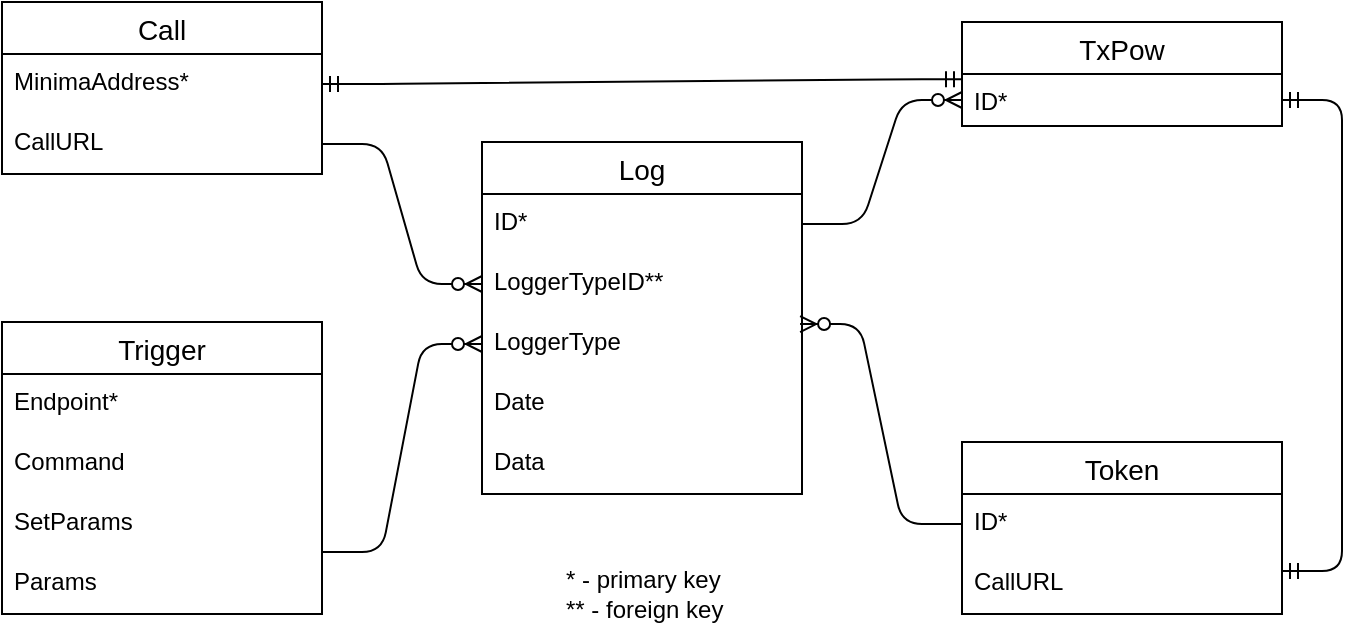 <mxfile version="14.6.12" type="device"><diagram id="R2lEEEUBdFMjLlhIrx00" name="Page-1"><mxGraphModel dx="1350" dy="774" grid="1" gridSize="10" guides="1" tooltips="1" connect="1" arrows="1" fold="1" page="1" pageScale="1" pageWidth="850" pageHeight="1100" math="0" shadow="0" extFonts="Permanent Marker^https://fonts.googleapis.com/css?family=Permanent+Marker"><root><mxCell id="0"/><mxCell id="1" parent="0"/><mxCell id="r5O9AVirWONn5pX_u45N-5" value="Log" style="swimlane;fontStyle=0;childLayout=stackLayout;horizontal=1;startSize=26;horizontalStack=0;resizeParent=1;resizeParentMax=0;resizeLast=0;collapsible=1;marginBottom=0;align=center;fontSize=14;" parent="1" vertex="1"><mxGeometry x="320" y="280" width="160" height="176" as="geometry"/></mxCell><mxCell id="r5O9AVirWONn5pX_u45N-6" value="ID*" style="text;strokeColor=none;fillColor=none;spacingLeft=4;spacingRight=4;overflow=hidden;rotatable=0;points=[[0,0.5],[1,0.5]];portConstraint=eastwest;fontSize=12;" parent="r5O9AVirWONn5pX_u45N-5" vertex="1"><mxGeometry y="26" width="160" height="30" as="geometry"/></mxCell><mxCell id="r5O9AVirWONn5pX_u45N-28" value="LoggerTypeID**" style="text;strokeColor=none;fillColor=none;spacingLeft=4;spacingRight=4;overflow=hidden;rotatable=0;points=[[0,0.5],[1,0.5]];portConstraint=eastwest;fontSize=12;" parent="r5O9AVirWONn5pX_u45N-5" vertex="1"><mxGeometry y="56" width="160" height="30" as="geometry"/></mxCell><mxCell id="r5O9AVirWONn5pX_u45N-27" value="LoggerType" style="text;strokeColor=none;fillColor=none;spacingLeft=4;spacingRight=4;overflow=hidden;rotatable=0;points=[[0,0.5],[1,0.5]];portConstraint=eastwest;fontSize=12;" parent="r5O9AVirWONn5pX_u45N-5" vertex="1"><mxGeometry y="86" width="160" height="30" as="geometry"/></mxCell><mxCell id="r5O9AVirWONn5pX_u45N-7" value="Date" style="text;strokeColor=none;fillColor=none;spacingLeft=4;spacingRight=4;overflow=hidden;rotatable=0;points=[[0,0.5],[1,0.5]];portConstraint=eastwest;fontSize=12;" parent="r5O9AVirWONn5pX_u45N-5" vertex="1"><mxGeometry y="116" width="160" height="30" as="geometry"/></mxCell><mxCell id="r5O9AVirWONn5pX_u45N-8" value="Data" style="text;strokeColor=none;fillColor=none;spacingLeft=4;spacingRight=4;overflow=hidden;rotatable=0;points=[[0,0.5],[1,0.5]];portConstraint=eastwest;fontSize=12;" parent="r5O9AVirWONn5pX_u45N-5" vertex="1"><mxGeometry y="146" width="160" height="30" as="geometry"/></mxCell><mxCell id="r5O9AVirWONn5pX_u45N-11" value="Trigger" style="swimlane;fontStyle=0;childLayout=stackLayout;horizontal=1;startSize=26;horizontalStack=0;resizeParent=1;resizeParentMax=0;resizeLast=0;collapsible=1;marginBottom=0;align=center;fontSize=14;" parent="1" vertex="1"><mxGeometry x="80" y="370" width="160" height="146" as="geometry"/></mxCell><mxCell id="r5O9AVirWONn5pX_u45N-13" value="Endpoint*" style="text;strokeColor=none;fillColor=none;spacingLeft=4;spacingRight=4;overflow=hidden;rotatable=0;points=[[0,0.5],[1,0.5]];portConstraint=eastwest;fontSize=12;" parent="r5O9AVirWONn5pX_u45N-11" vertex="1"><mxGeometry y="26" width="160" height="30" as="geometry"/></mxCell><mxCell id="r5O9AVirWONn5pX_u45N-14" value="Command" style="text;strokeColor=none;fillColor=none;spacingLeft=4;spacingRight=4;overflow=hidden;rotatable=0;points=[[0,0.5],[1,0.5]];portConstraint=eastwest;fontSize=12;" parent="r5O9AVirWONn5pX_u45N-11" vertex="1"><mxGeometry y="56" width="160" height="30" as="geometry"/></mxCell><mxCell id="GlgWZlA-6T_3bSgWpv3W-1" value="SetParams" style="text;strokeColor=none;fillColor=none;spacingLeft=4;spacingRight=4;overflow=hidden;rotatable=0;points=[[0,0.5],[1,0.5]];portConstraint=eastwest;fontSize=12;" parent="r5O9AVirWONn5pX_u45N-11" vertex="1"><mxGeometry y="86" width="160" height="30" as="geometry"/></mxCell><mxCell id="GlgWZlA-6T_3bSgWpv3W-10" value="Params" style="text;strokeColor=none;fillColor=none;spacingLeft=4;spacingRight=4;overflow=hidden;rotatable=0;points=[[0,0.5],[1,0.5]];portConstraint=eastwest;fontSize=12;" parent="r5O9AVirWONn5pX_u45N-11" vertex="1"><mxGeometry y="116" width="160" height="30" as="geometry"/></mxCell><mxCell id="r5O9AVirWONn5pX_u45N-29" value="Call" style="swimlane;fontStyle=0;childLayout=stackLayout;horizontal=1;startSize=26;horizontalStack=0;resizeParent=1;resizeParentMax=0;resizeLast=0;collapsible=1;marginBottom=0;align=center;fontSize=14;" parent="1" vertex="1"><mxGeometry x="80" y="210" width="160" height="86" as="geometry"/></mxCell><mxCell id="r5O9AVirWONn5pX_u45N-31" value="MinimaAddress*" style="text;strokeColor=none;fillColor=none;spacingLeft=4;spacingRight=4;overflow=hidden;rotatable=0;points=[[0,0.5],[1,0.5]];portConstraint=eastwest;fontSize=12;" parent="r5O9AVirWONn5pX_u45N-29" vertex="1"><mxGeometry y="26" width="160" height="30" as="geometry"/></mxCell><mxCell id="GlgWZlA-6T_3bSgWpv3W-14" value="CallURL" style="text;strokeColor=none;fillColor=none;spacingLeft=4;spacingRight=4;overflow=hidden;rotatable=0;points=[[0,0.5],[1,0.5]];portConstraint=eastwest;fontSize=12;" parent="r5O9AVirWONn5pX_u45N-29" vertex="1"><mxGeometry y="56" width="160" height="30" as="geometry"/></mxCell><mxCell id="r5O9AVirWONn5pX_u45N-41" value="" style="edgeStyle=entityRelationEdgeStyle;fontSize=12;html=1;endArrow=ERzeroToMany;endFill=1;exitX=1;exitY=0.5;exitDx=0;exitDy=0;entryX=0;entryY=0.5;entryDx=0;entryDy=0;" parent="1" target="r5O9AVirWONn5pX_u45N-28" edge="1"><mxGeometry width="100" height="100" relative="1" as="geometry"><mxPoint x="240" y="281" as="sourcePoint"/><mxPoint x="340" y="240" as="targetPoint"/></mxGeometry></mxCell><mxCell id="r5O9AVirWONn5pX_u45N-45" value="* - primary key&lt;br&gt;** - foreign key" style="text;html=1;strokeColor=none;fillColor=none;align=left;verticalAlign=middle;whiteSpace=wrap;rounded=0;" parent="1" vertex="1"><mxGeometry x="360" y="496" width="110" height="20" as="geometry"/></mxCell><mxCell id="y8vjqmrnuSC-xKI5sRbS-1" value="TxPow" style="swimlane;fontStyle=0;childLayout=stackLayout;horizontal=1;startSize=26;horizontalStack=0;resizeParent=1;resizeParentMax=0;resizeLast=0;collapsible=1;marginBottom=0;align=center;fontSize=14;" parent="1" vertex="1"><mxGeometry x="560" y="220" width="160" height="52" as="geometry"/></mxCell><mxCell id="y8vjqmrnuSC-xKI5sRbS-2" value="ID*" style="text;strokeColor=none;fillColor=none;spacingLeft=4;spacingRight=4;overflow=hidden;rotatable=0;points=[[0,0.5],[1,0.5]];portConstraint=eastwest;fontSize=12;" parent="y8vjqmrnuSC-xKI5sRbS-1" vertex="1"><mxGeometry y="26" width="160" height="26" as="geometry"/></mxCell><mxCell id="y8vjqmrnuSC-xKI5sRbS-6" value="" style="edgeStyle=entityRelationEdgeStyle;fontSize=12;html=1;endArrow=ERmandOne;startArrow=ERmandOne;exitX=1;exitY=0.5;exitDx=0;exitDy=0;entryX=0;entryY=0.1;entryDx=0;entryDy=0;entryPerimeter=0;" parent="1" source="r5O9AVirWONn5pX_u45N-31" target="y8vjqmrnuSC-xKI5sRbS-2" edge="1"><mxGeometry width="100" height="100" relative="1" as="geometry"><mxPoint x="270" y="300" as="sourcePoint"/><mxPoint x="360" y="200" as="targetPoint"/></mxGeometry></mxCell><mxCell id="y8vjqmrnuSC-xKI5sRbS-7" value="" style="edgeStyle=entityRelationEdgeStyle;fontSize=12;html=1;endArrow=ERzeroToMany;endFill=1;entryX=0;entryY=0.5;entryDx=0;entryDy=0;exitX=1;exitY=0.5;exitDx=0;exitDy=0;" parent="1" source="r5O9AVirWONn5pX_u45N-6" target="y8vjqmrnuSC-xKI5sRbS-2" edge="1"><mxGeometry width="100" height="100" relative="1" as="geometry"><mxPoint x="370" y="350" as="sourcePoint"/><mxPoint x="470" y="250" as="targetPoint"/></mxGeometry></mxCell><mxCell id="r5O9AVirWONn5pX_u45N-42" value="" style="edgeStyle=entityRelationEdgeStyle;fontSize=12;html=1;endArrow=ERzeroToMany;endFill=1;exitX=1;exitY=-0.033;exitDx=0;exitDy=0;exitPerimeter=0;entryX=0;entryY=0.5;entryDx=0;entryDy=0;" parent="1" source="GlgWZlA-6T_3bSgWpv3W-10" target="r5O9AVirWONn5pX_u45N-27" edge="1"><mxGeometry width="100" height="100" relative="1" as="geometry"><mxPoint x="220" y="624" as="sourcePoint"/><mxPoint x="320" y="524" as="targetPoint"/></mxGeometry></mxCell><mxCell id="CfJrL1v8SwMa7e0B-QUB-1" value="Token" style="swimlane;fontStyle=0;childLayout=stackLayout;horizontal=1;startSize=26;horizontalStack=0;resizeParent=1;resizeParentMax=0;resizeLast=0;collapsible=1;marginBottom=0;align=center;fontSize=14;" parent="1" vertex="1"><mxGeometry x="560" y="430" width="160" height="86" as="geometry"/></mxCell><mxCell id="CfJrL1v8SwMa7e0B-QUB-2" value="ID*" style="text;strokeColor=none;fillColor=none;spacingLeft=4;spacingRight=4;overflow=hidden;rotatable=0;points=[[0,0.5],[1,0.5]];portConstraint=eastwest;fontSize=12;" parent="CfJrL1v8SwMa7e0B-QUB-1" vertex="1"><mxGeometry y="26" width="160" height="30" as="geometry"/></mxCell><mxCell id="CfJrL1v8SwMa7e0B-QUB-6" value="CallURL" style="text;strokeColor=none;fillColor=none;spacingLeft=4;spacingRight=4;overflow=hidden;rotatable=0;points=[[0,0.5],[1,0.5]];portConstraint=eastwest;fontSize=12;" parent="CfJrL1v8SwMa7e0B-QUB-1" vertex="1"><mxGeometry y="56" width="160" height="30" as="geometry"/></mxCell><mxCell id="CfJrL1v8SwMa7e0B-QUB-4" value="" style="edgeStyle=entityRelationEdgeStyle;fontSize=12;html=1;endArrow=ERmandOne;startArrow=ERmandOne;exitX=1;exitY=0.75;exitDx=0;exitDy=0;entryX=1;entryY=0.5;entryDx=0;entryDy=0;" parent="1" source="CfJrL1v8SwMa7e0B-QUB-1" target="y8vjqmrnuSC-xKI5sRbS-2" edge="1"><mxGeometry width="100" height="100" relative="1" as="geometry"><mxPoint x="250" y="261" as="sourcePoint"/><mxPoint x="570" y="258.6" as="targetPoint"/></mxGeometry></mxCell><mxCell id="CfJrL1v8SwMa7e0B-QUB-5" value="" style="edgeStyle=entityRelationEdgeStyle;fontSize=12;html=1;endArrow=ERzeroToMany;endFill=1;entryX=0.994;entryY=0.167;entryDx=0;entryDy=0;exitX=0;exitY=0.5;exitDx=0;exitDy=0;entryPerimeter=0;" parent="1" source="CfJrL1v8SwMa7e0B-QUB-2" target="r5O9AVirWONn5pX_u45N-27" edge="1"><mxGeometry width="100" height="100" relative="1" as="geometry"><mxPoint x="490" y="541" as="sourcePoint"/><mxPoint x="490" y="421" as="targetPoint"/></mxGeometry></mxCell></root></mxGraphModel></diagram></mxfile>